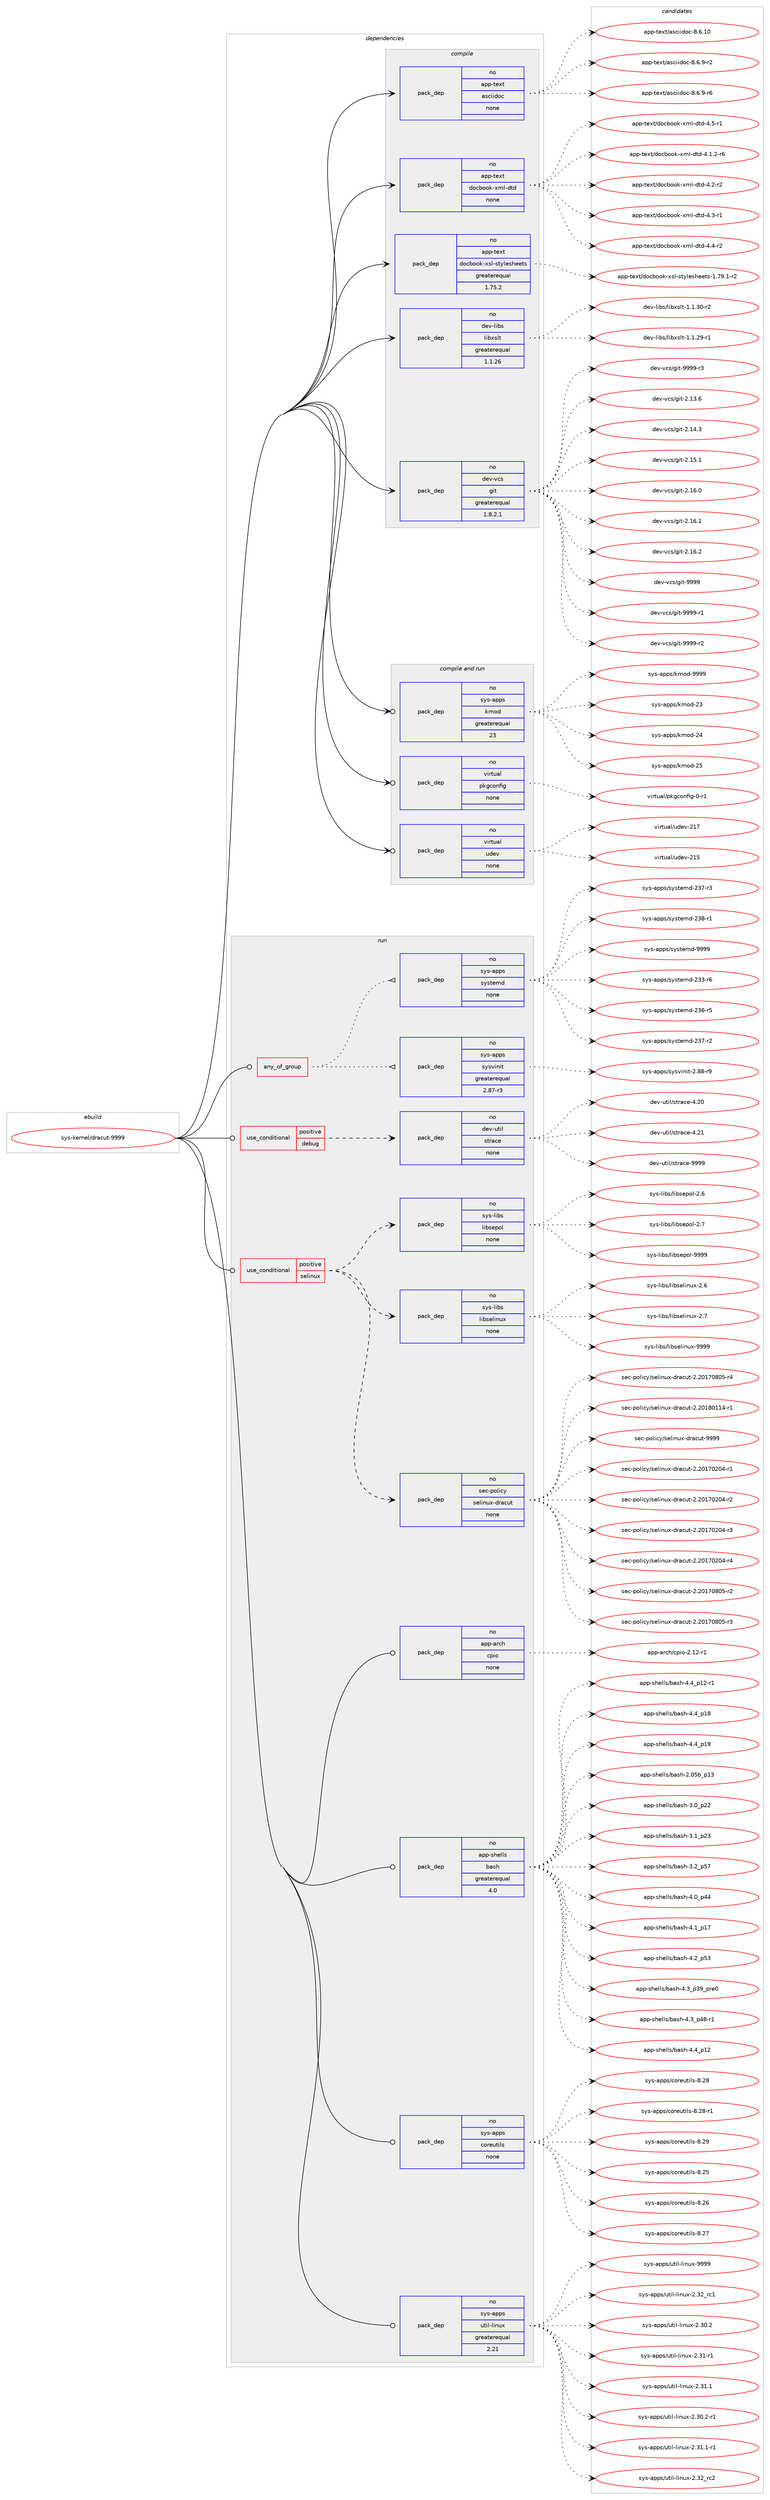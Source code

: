 digraph prolog {

# *************
# Graph options
# *************

newrank=true;
concentrate=true;
compound=true;
graph [rankdir=LR,fontname=Helvetica,fontsize=10,ranksep=1.5];#, ranksep=2.5, nodesep=0.2];
edge  [arrowhead=vee];
node  [fontname=Helvetica,fontsize=10];

# **********
# The ebuild
# **********

subgraph cluster_leftcol {
color=gray;
rank=same;
label=<<i>ebuild</i>>;
id [label="sys-kernel/dracut-9999", color=red, width=4, href="../sys-kernel/dracut-9999.svg"];
}

# ****************
# The dependencies
# ****************

subgraph cluster_midcol {
color=gray;
label=<<i>dependencies</i>>;
subgraph cluster_compile {
fillcolor="#eeeeee";
style=filled;
label=<<i>compile</i>>;
subgraph pack6244 {
dependency7054 [label=<<TABLE BORDER="0" CELLBORDER="1" CELLSPACING="0" CELLPADDING="4" WIDTH="220"><TR><TD ROWSPAN="6" CELLPADDING="30">pack_dep</TD></TR><TR><TD WIDTH="110">no</TD></TR><TR><TD>app-text</TD></TR><TR><TD>asciidoc</TD></TR><TR><TD>none</TD></TR><TR><TD></TD></TR></TABLE>>, shape=none, color=blue];
}
id:e -> dependency7054:w [weight=20,style="solid",arrowhead="vee"];
subgraph pack6245 {
dependency7055 [label=<<TABLE BORDER="0" CELLBORDER="1" CELLSPACING="0" CELLPADDING="4" WIDTH="220"><TR><TD ROWSPAN="6" CELLPADDING="30">pack_dep</TD></TR><TR><TD WIDTH="110">no</TD></TR><TR><TD>app-text</TD></TR><TR><TD>docbook-xml-dtd</TD></TR><TR><TD>none</TD></TR><TR><TD></TD></TR></TABLE>>, shape=none, color=blue];
}
id:e -> dependency7055:w [weight=20,style="solid",arrowhead="vee"];
subgraph pack6246 {
dependency7056 [label=<<TABLE BORDER="0" CELLBORDER="1" CELLSPACING="0" CELLPADDING="4" WIDTH="220"><TR><TD ROWSPAN="6" CELLPADDING="30">pack_dep</TD></TR><TR><TD WIDTH="110">no</TD></TR><TR><TD>app-text</TD></TR><TR><TD>docbook-xsl-stylesheets</TD></TR><TR><TD>greaterequal</TD></TR><TR><TD>1.75.2</TD></TR></TABLE>>, shape=none, color=blue];
}
id:e -> dependency7056:w [weight=20,style="solid",arrowhead="vee"];
subgraph pack6247 {
dependency7057 [label=<<TABLE BORDER="0" CELLBORDER="1" CELLSPACING="0" CELLPADDING="4" WIDTH="220"><TR><TD ROWSPAN="6" CELLPADDING="30">pack_dep</TD></TR><TR><TD WIDTH="110">no</TD></TR><TR><TD>dev-libs</TD></TR><TR><TD>libxslt</TD></TR><TR><TD>greaterequal</TD></TR><TR><TD>1.1.26</TD></TR></TABLE>>, shape=none, color=blue];
}
id:e -> dependency7057:w [weight=20,style="solid",arrowhead="vee"];
subgraph pack6248 {
dependency7058 [label=<<TABLE BORDER="0" CELLBORDER="1" CELLSPACING="0" CELLPADDING="4" WIDTH="220"><TR><TD ROWSPAN="6" CELLPADDING="30">pack_dep</TD></TR><TR><TD WIDTH="110">no</TD></TR><TR><TD>dev-vcs</TD></TR><TR><TD>git</TD></TR><TR><TD>greaterequal</TD></TR><TR><TD>1.8.2.1</TD></TR></TABLE>>, shape=none, color=blue];
}
id:e -> dependency7058:w [weight=20,style="solid",arrowhead="vee"];
}
subgraph cluster_compileandrun {
fillcolor="#eeeeee";
style=filled;
label=<<i>compile and run</i>>;
subgraph pack6249 {
dependency7059 [label=<<TABLE BORDER="0" CELLBORDER="1" CELLSPACING="0" CELLPADDING="4" WIDTH="220"><TR><TD ROWSPAN="6" CELLPADDING="30">pack_dep</TD></TR><TR><TD WIDTH="110">no</TD></TR><TR><TD>sys-apps</TD></TR><TR><TD>kmod</TD></TR><TR><TD>greaterequal</TD></TR><TR><TD>23</TD></TR></TABLE>>, shape=none, color=blue];
}
id:e -> dependency7059:w [weight=20,style="solid",arrowhead="odotvee"];
subgraph pack6250 {
dependency7060 [label=<<TABLE BORDER="0" CELLBORDER="1" CELLSPACING="0" CELLPADDING="4" WIDTH="220"><TR><TD ROWSPAN="6" CELLPADDING="30">pack_dep</TD></TR><TR><TD WIDTH="110">no</TD></TR><TR><TD>virtual</TD></TR><TR><TD>pkgconfig</TD></TR><TR><TD>none</TD></TR><TR><TD></TD></TR></TABLE>>, shape=none, color=blue];
}
id:e -> dependency7060:w [weight=20,style="solid",arrowhead="odotvee"];
subgraph pack6251 {
dependency7061 [label=<<TABLE BORDER="0" CELLBORDER="1" CELLSPACING="0" CELLPADDING="4" WIDTH="220"><TR><TD ROWSPAN="6" CELLPADDING="30">pack_dep</TD></TR><TR><TD WIDTH="110">no</TD></TR><TR><TD>virtual</TD></TR><TR><TD>udev</TD></TR><TR><TD>none</TD></TR><TR><TD></TD></TR></TABLE>>, shape=none, color=blue];
}
id:e -> dependency7061:w [weight=20,style="solid",arrowhead="odotvee"];
}
subgraph cluster_run {
fillcolor="#eeeeee";
style=filled;
label=<<i>run</i>>;
subgraph any55 {
dependency7062 [label=<<TABLE BORDER="0" CELLBORDER="1" CELLSPACING="0" CELLPADDING="4"><TR><TD CELLPADDING="10">any_of_group</TD></TR></TABLE>>, shape=none, color=red];subgraph pack6252 {
dependency7063 [label=<<TABLE BORDER="0" CELLBORDER="1" CELLSPACING="0" CELLPADDING="4" WIDTH="220"><TR><TD ROWSPAN="6" CELLPADDING="30">pack_dep</TD></TR><TR><TD WIDTH="110">no</TD></TR><TR><TD>sys-apps</TD></TR><TR><TD>sysvinit</TD></TR><TR><TD>greaterequal</TD></TR><TR><TD>2.87-r3</TD></TR></TABLE>>, shape=none, color=blue];
}
dependency7062:e -> dependency7063:w [weight=20,style="dotted",arrowhead="oinv"];
subgraph pack6253 {
dependency7064 [label=<<TABLE BORDER="0" CELLBORDER="1" CELLSPACING="0" CELLPADDING="4" WIDTH="220"><TR><TD ROWSPAN="6" CELLPADDING="30">pack_dep</TD></TR><TR><TD WIDTH="110">no</TD></TR><TR><TD>sys-apps</TD></TR><TR><TD>systemd</TD></TR><TR><TD>none</TD></TR><TR><TD></TD></TR></TABLE>>, shape=none, color=blue];
}
dependency7062:e -> dependency7064:w [weight=20,style="dotted",arrowhead="oinv"];
}
id:e -> dependency7062:w [weight=20,style="solid",arrowhead="odot"];
subgraph cond756 {
dependency7065 [label=<<TABLE BORDER="0" CELLBORDER="1" CELLSPACING="0" CELLPADDING="4"><TR><TD ROWSPAN="3" CELLPADDING="10">use_conditional</TD></TR><TR><TD>positive</TD></TR><TR><TD>debug</TD></TR></TABLE>>, shape=none, color=red];
subgraph pack6254 {
dependency7066 [label=<<TABLE BORDER="0" CELLBORDER="1" CELLSPACING="0" CELLPADDING="4" WIDTH="220"><TR><TD ROWSPAN="6" CELLPADDING="30">pack_dep</TD></TR><TR><TD WIDTH="110">no</TD></TR><TR><TD>dev-util</TD></TR><TR><TD>strace</TD></TR><TR><TD>none</TD></TR><TR><TD></TD></TR></TABLE>>, shape=none, color=blue];
}
dependency7065:e -> dependency7066:w [weight=20,style="dashed",arrowhead="vee"];
}
id:e -> dependency7065:w [weight=20,style="solid",arrowhead="odot"];
subgraph cond757 {
dependency7067 [label=<<TABLE BORDER="0" CELLBORDER="1" CELLSPACING="0" CELLPADDING="4"><TR><TD ROWSPAN="3" CELLPADDING="10">use_conditional</TD></TR><TR><TD>positive</TD></TR><TR><TD>selinux</TD></TR></TABLE>>, shape=none, color=red];
subgraph pack6255 {
dependency7068 [label=<<TABLE BORDER="0" CELLBORDER="1" CELLSPACING="0" CELLPADDING="4" WIDTH="220"><TR><TD ROWSPAN="6" CELLPADDING="30">pack_dep</TD></TR><TR><TD WIDTH="110">no</TD></TR><TR><TD>sec-policy</TD></TR><TR><TD>selinux-dracut</TD></TR><TR><TD>none</TD></TR><TR><TD></TD></TR></TABLE>>, shape=none, color=blue];
}
dependency7067:e -> dependency7068:w [weight=20,style="dashed",arrowhead="vee"];
subgraph pack6256 {
dependency7069 [label=<<TABLE BORDER="0" CELLBORDER="1" CELLSPACING="0" CELLPADDING="4" WIDTH="220"><TR><TD ROWSPAN="6" CELLPADDING="30">pack_dep</TD></TR><TR><TD WIDTH="110">no</TD></TR><TR><TD>sys-libs</TD></TR><TR><TD>libselinux</TD></TR><TR><TD>none</TD></TR><TR><TD></TD></TR></TABLE>>, shape=none, color=blue];
}
dependency7067:e -> dependency7069:w [weight=20,style="dashed",arrowhead="vee"];
subgraph pack6257 {
dependency7070 [label=<<TABLE BORDER="0" CELLBORDER="1" CELLSPACING="0" CELLPADDING="4" WIDTH="220"><TR><TD ROWSPAN="6" CELLPADDING="30">pack_dep</TD></TR><TR><TD WIDTH="110">no</TD></TR><TR><TD>sys-libs</TD></TR><TR><TD>libsepol</TD></TR><TR><TD>none</TD></TR><TR><TD></TD></TR></TABLE>>, shape=none, color=blue];
}
dependency7067:e -> dependency7070:w [weight=20,style="dashed",arrowhead="vee"];
}
id:e -> dependency7067:w [weight=20,style="solid",arrowhead="odot"];
subgraph pack6258 {
dependency7071 [label=<<TABLE BORDER="0" CELLBORDER="1" CELLSPACING="0" CELLPADDING="4" WIDTH="220"><TR><TD ROWSPAN="6" CELLPADDING="30">pack_dep</TD></TR><TR><TD WIDTH="110">no</TD></TR><TR><TD>app-arch</TD></TR><TR><TD>cpio</TD></TR><TR><TD>none</TD></TR><TR><TD></TD></TR></TABLE>>, shape=none, color=blue];
}
id:e -> dependency7071:w [weight=20,style="solid",arrowhead="odot"];
subgraph pack6259 {
dependency7072 [label=<<TABLE BORDER="0" CELLBORDER="1" CELLSPACING="0" CELLPADDING="4" WIDTH="220"><TR><TD ROWSPAN="6" CELLPADDING="30">pack_dep</TD></TR><TR><TD WIDTH="110">no</TD></TR><TR><TD>app-shells</TD></TR><TR><TD>bash</TD></TR><TR><TD>greaterequal</TD></TR><TR><TD>4.0</TD></TR></TABLE>>, shape=none, color=blue];
}
id:e -> dependency7072:w [weight=20,style="solid",arrowhead="odot"];
subgraph pack6260 {
dependency7073 [label=<<TABLE BORDER="0" CELLBORDER="1" CELLSPACING="0" CELLPADDING="4" WIDTH="220"><TR><TD ROWSPAN="6" CELLPADDING="30">pack_dep</TD></TR><TR><TD WIDTH="110">no</TD></TR><TR><TD>sys-apps</TD></TR><TR><TD>coreutils</TD></TR><TR><TD>none</TD></TR><TR><TD></TD></TR></TABLE>>, shape=none, color=blue];
}
id:e -> dependency7073:w [weight=20,style="solid",arrowhead="odot"];
subgraph pack6261 {
dependency7074 [label=<<TABLE BORDER="0" CELLBORDER="1" CELLSPACING="0" CELLPADDING="4" WIDTH="220"><TR><TD ROWSPAN="6" CELLPADDING="30">pack_dep</TD></TR><TR><TD WIDTH="110">no</TD></TR><TR><TD>sys-apps</TD></TR><TR><TD>util-linux</TD></TR><TR><TD>greaterequal</TD></TR><TR><TD>2.21</TD></TR></TABLE>>, shape=none, color=blue];
}
id:e -> dependency7074:w [weight=20,style="solid",arrowhead="odot"];
}
}

# **************
# The candidates
# **************

subgraph cluster_choices {
rank=same;
color=gray;
label=<<i>candidates</i>>;

subgraph choice6244 {
color=black;
nodesep=1;
choice97112112451161011201164797115991051051001119945564654464948 [label="app-text/asciidoc-8.6.10", color=red, width=4,href="../app-text/asciidoc-8.6.10.svg"];
choice9711211245116101120116479711599105105100111994556465446574511450 [label="app-text/asciidoc-8.6.9-r2", color=red, width=4,href="../app-text/asciidoc-8.6.9-r2.svg"];
choice9711211245116101120116479711599105105100111994556465446574511454 [label="app-text/asciidoc-8.6.9-r6", color=red, width=4,href="../app-text/asciidoc-8.6.9-r6.svg"];
dependency7054:e -> choice97112112451161011201164797115991051051001119945564654464948:w [style=dotted,weight="100"];
dependency7054:e -> choice9711211245116101120116479711599105105100111994556465446574511450:w [style=dotted,weight="100"];
dependency7054:e -> choice9711211245116101120116479711599105105100111994556465446574511454:w [style=dotted,weight="100"];
}
subgraph choice6245 {
color=black;
nodesep=1;
choice971121124511610112011647100111999811111110745120109108451001161004552464946504511454 [label="app-text/docbook-xml-dtd-4.1.2-r6", color=red, width=4,href="../app-text/docbook-xml-dtd-4.1.2-r6.svg"];
choice97112112451161011201164710011199981111111074512010910845100116100455246504511450 [label="app-text/docbook-xml-dtd-4.2-r2", color=red, width=4,href="../app-text/docbook-xml-dtd-4.2-r2.svg"];
choice97112112451161011201164710011199981111111074512010910845100116100455246514511449 [label="app-text/docbook-xml-dtd-4.3-r1", color=red, width=4,href="../app-text/docbook-xml-dtd-4.3-r1.svg"];
choice97112112451161011201164710011199981111111074512010910845100116100455246524511450 [label="app-text/docbook-xml-dtd-4.4-r2", color=red, width=4,href="../app-text/docbook-xml-dtd-4.4-r2.svg"];
choice97112112451161011201164710011199981111111074512010910845100116100455246534511449 [label="app-text/docbook-xml-dtd-4.5-r1", color=red, width=4,href="../app-text/docbook-xml-dtd-4.5-r1.svg"];
dependency7055:e -> choice971121124511610112011647100111999811111110745120109108451001161004552464946504511454:w [style=dotted,weight="100"];
dependency7055:e -> choice97112112451161011201164710011199981111111074512010910845100116100455246504511450:w [style=dotted,weight="100"];
dependency7055:e -> choice97112112451161011201164710011199981111111074512010910845100116100455246514511449:w [style=dotted,weight="100"];
dependency7055:e -> choice97112112451161011201164710011199981111111074512010910845100116100455246524511450:w [style=dotted,weight="100"];
dependency7055:e -> choice97112112451161011201164710011199981111111074512010910845100116100455246534511449:w [style=dotted,weight="100"];
}
subgraph choice6246 {
color=black;
nodesep=1;
choice97112112451161011201164710011199981111111074512011510845115116121108101115104101101116115454946555746494511450 [label="app-text/docbook-xsl-stylesheets-1.79.1-r2", color=red, width=4,href="../app-text/docbook-xsl-stylesheets-1.79.1-r2.svg"];
dependency7056:e -> choice97112112451161011201164710011199981111111074512011510845115116121108101115104101101116115454946555746494511450:w [style=dotted,weight="100"];
}
subgraph choice6247 {
color=black;
nodesep=1;
choice10010111845108105981154710810598120115108116454946494650574511449 [label="dev-libs/libxslt-1.1.29-r1", color=red, width=4,href="../dev-libs/libxslt-1.1.29-r1.svg"];
choice10010111845108105981154710810598120115108116454946494651484511450 [label="dev-libs/libxslt-1.1.30-r2", color=red, width=4,href="../dev-libs/libxslt-1.1.30-r2.svg"];
dependency7057:e -> choice10010111845108105981154710810598120115108116454946494650574511449:w [style=dotted,weight="100"];
dependency7057:e -> choice10010111845108105981154710810598120115108116454946494651484511450:w [style=dotted,weight="100"];
}
subgraph choice6248 {
color=black;
nodesep=1;
choice10010111845118991154710310511645504649514654 [label="dev-vcs/git-2.13.6", color=red, width=4,href="../dev-vcs/git-2.13.6.svg"];
choice10010111845118991154710310511645504649524651 [label="dev-vcs/git-2.14.3", color=red, width=4,href="../dev-vcs/git-2.14.3.svg"];
choice10010111845118991154710310511645504649534649 [label="dev-vcs/git-2.15.1", color=red, width=4,href="../dev-vcs/git-2.15.1.svg"];
choice10010111845118991154710310511645504649544648 [label="dev-vcs/git-2.16.0", color=red, width=4,href="../dev-vcs/git-2.16.0.svg"];
choice10010111845118991154710310511645504649544649 [label="dev-vcs/git-2.16.1", color=red, width=4,href="../dev-vcs/git-2.16.1.svg"];
choice10010111845118991154710310511645504649544650 [label="dev-vcs/git-2.16.2", color=red, width=4,href="../dev-vcs/git-2.16.2.svg"];
choice1001011184511899115471031051164557575757 [label="dev-vcs/git-9999", color=red, width=4,href="../dev-vcs/git-9999.svg"];
choice10010111845118991154710310511645575757574511449 [label="dev-vcs/git-9999-r1", color=red, width=4,href="../dev-vcs/git-9999-r1.svg"];
choice10010111845118991154710310511645575757574511450 [label="dev-vcs/git-9999-r2", color=red, width=4,href="../dev-vcs/git-9999-r2.svg"];
choice10010111845118991154710310511645575757574511451 [label="dev-vcs/git-9999-r3", color=red, width=4,href="../dev-vcs/git-9999-r3.svg"];
dependency7058:e -> choice10010111845118991154710310511645504649514654:w [style=dotted,weight="100"];
dependency7058:e -> choice10010111845118991154710310511645504649524651:w [style=dotted,weight="100"];
dependency7058:e -> choice10010111845118991154710310511645504649534649:w [style=dotted,weight="100"];
dependency7058:e -> choice10010111845118991154710310511645504649544648:w [style=dotted,weight="100"];
dependency7058:e -> choice10010111845118991154710310511645504649544649:w [style=dotted,weight="100"];
dependency7058:e -> choice10010111845118991154710310511645504649544650:w [style=dotted,weight="100"];
dependency7058:e -> choice1001011184511899115471031051164557575757:w [style=dotted,weight="100"];
dependency7058:e -> choice10010111845118991154710310511645575757574511449:w [style=dotted,weight="100"];
dependency7058:e -> choice10010111845118991154710310511645575757574511450:w [style=dotted,weight="100"];
dependency7058:e -> choice10010111845118991154710310511645575757574511451:w [style=dotted,weight="100"];
}
subgraph choice6249 {
color=black;
nodesep=1;
choice115121115459711211211547107109111100455051 [label="sys-apps/kmod-23", color=red, width=4,href="../sys-apps/kmod-23.svg"];
choice115121115459711211211547107109111100455052 [label="sys-apps/kmod-24", color=red, width=4,href="../sys-apps/kmod-24.svg"];
choice115121115459711211211547107109111100455053 [label="sys-apps/kmod-25", color=red, width=4,href="../sys-apps/kmod-25.svg"];
choice1151211154597112112115471071091111004557575757 [label="sys-apps/kmod-9999", color=red, width=4,href="../sys-apps/kmod-9999.svg"];
dependency7059:e -> choice115121115459711211211547107109111100455051:w [style=dotted,weight="100"];
dependency7059:e -> choice115121115459711211211547107109111100455052:w [style=dotted,weight="100"];
dependency7059:e -> choice115121115459711211211547107109111100455053:w [style=dotted,weight="100"];
dependency7059:e -> choice1151211154597112112115471071091111004557575757:w [style=dotted,weight="100"];
}
subgraph choice6250 {
color=black;
nodesep=1;
choice11810511411611797108471121071039911111010210510345484511449 [label="virtual/pkgconfig-0-r1", color=red, width=4,href="../virtual/pkgconfig-0-r1.svg"];
dependency7060:e -> choice11810511411611797108471121071039911111010210510345484511449:w [style=dotted,weight="100"];
}
subgraph choice6251 {
color=black;
nodesep=1;
choice118105114116117971084711710010111845504953 [label="virtual/udev-215", color=red, width=4,href="../virtual/udev-215.svg"];
choice118105114116117971084711710010111845504955 [label="virtual/udev-217", color=red, width=4,href="../virtual/udev-217.svg"];
dependency7061:e -> choice118105114116117971084711710010111845504953:w [style=dotted,weight="100"];
dependency7061:e -> choice118105114116117971084711710010111845504955:w [style=dotted,weight="100"];
}
subgraph choice6252 {
color=black;
nodesep=1;
choice11512111545971121121154711512111511810511010511645504656564511457 [label="sys-apps/sysvinit-2.88-r9", color=red, width=4,href="../sys-apps/sysvinit-2.88-r9.svg"];
dependency7063:e -> choice11512111545971121121154711512111511810511010511645504656564511457:w [style=dotted,weight="100"];
}
subgraph choice6253 {
color=black;
nodesep=1;
choice115121115459711211211547115121115116101109100455051514511454 [label="sys-apps/systemd-233-r6", color=red, width=4,href="../sys-apps/systemd-233-r6.svg"];
choice115121115459711211211547115121115116101109100455051544511453 [label="sys-apps/systemd-236-r5", color=red, width=4,href="../sys-apps/systemd-236-r5.svg"];
choice115121115459711211211547115121115116101109100455051554511450 [label="sys-apps/systemd-237-r2", color=red, width=4,href="../sys-apps/systemd-237-r2.svg"];
choice115121115459711211211547115121115116101109100455051554511451 [label="sys-apps/systemd-237-r3", color=red, width=4,href="../sys-apps/systemd-237-r3.svg"];
choice115121115459711211211547115121115116101109100455051564511449 [label="sys-apps/systemd-238-r1", color=red, width=4,href="../sys-apps/systemd-238-r1.svg"];
choice1151211154597112112115471151211151161011091004557575757 [label="sys-apps/systemd-9999", color=red, width=4,href="../sys-apps/systemd-9999.svg"];
dependency7064:e -> choice115121115459711211211547115121115116101109100455051514511454:w [style=dotted,weight="100"];
dependency7064:e -> choice115121115459711211211547115121115116101109100455051544511453:w [style=dotted,weight="100"];
dependency7064:e -> choice115121115459711211211547115121115116101109100455051554511450:w [style=dotted,weight="100"];
dependency7064:e -> choice115121115459711211211547115121115116101109100455051554511451:w [style=dotted,weight="100"];
dependency7064:e -> choice115121115459711211211547115121115116101109100455051564511449:w [style=dotted,weight="100"];
dependency7064:e -> choice1151211154597112112115471151211151161011091004557575757:w [style=dotted,weight="100"];
}
subgraph choice6254 {
color=black;
nodesep=1;
choice100101118451171161051084711511611497991014552465048 [label="dev-util/strace-4.20", color=red, width=4,href="../dev-util/strace-4.20.svg"];
choice100101118451171161051084711511611497991014552465049 [label="dev-util/strace-4.21", color=red, width=4,href="../dev-util/strace-4.21.svg"];
choice100101118451171161051084711511611497991014557575757 [label="dev-util/strace-9999", color=red, width=4,href="../dev-util/strace-9999.svg"];
dependency7066:e -> choice100101118451171161051084711511611497991014552465048:w [style=dotted,weight="100"];
dependency7066:e -> choice100101118451171161051084711511611497991014552465049:w [style=dotted,weight="100"];
dependency7066:e -> choice100101118451171161051084711511611497991014557575757:w [style=dotted,weight="100"];
}
subgraph choice6255 {
color=black;
nodesep=1;
choice1151019945112111108105991214711510110810511011712045100114979911711645504650484955485048524511449 [label="sec-policy/selinux-dracut-2.20170204-r1", color=red, width=4,href="../sec-policy/selinux-dracut-2.20170204-r1.svg"];
choice1151019945112111108105991214711510110810511011712045100114979911711645504650484955485048524511450 [label="sec-policy/selinux-dracut-2.20170204-r2", color=red, width=4,href="../sec-policy/selinux-dracut-2.20170204-r2.svg"];
choice1151019945112111108105991214711510110810511011712045100114979911711645504650484955485048524511451 [label="sec-policy/selinux-dracut-2.20170204-r3", color=red, width=4,href="../sec-policy/selinux-dracut-2.20170204-r3.svg"];
choice1151019945112111108105991214711510110810511011712045100114979911711645504650484955485048524511452 [label="sec-policy/selinux-dracut-2.20170204-r4", color=red, width=4,href="../sec-policy/selinux-dracut-2.20170204-r4.svg"];
choice1151019945112111108105991214711510110810511011712045100114979911711645504650484955485648534511450 [label="sec-policy/selinux-dracut-2.20170805-r2", color=red, width=4,href="../sec-policy/selinux-dracut-2.20170805-r2.svg"];
choice1151019945112111108105991214711510110810511011712045100114979911711645504650484955485648534511451 [label="sec-policy/selinux-dracut-2.20170805-r3", color=red, width=4,href="../sec-policy/selinux-dracut-2.20170805-r3.svg"];
choice1151019945112111108105991214711510110810511011712045100114979911711645504650484955485648534511452 [label="sec-policy/selinux-dracut-2.20170805-r4", color=red, width=4,href="../sec-policy/selinux-dracut-2.20170805-r4.svg"];
choice1151019945112111108105991214711510110810511011712045100114979911711645504650484956484949524511449 [label="sec-policy/selinux-dracut-2.20180114-r1", color=red, width=4,href="../sec-policy/selinux-dracut-2.20180114-r1.svg"];
choice115101994511211110810599121471151011081051101171204510011497991171164557575757 [label="sec-policy/selinux-dracut-9999", color=red, width=4,href="../sec-policy/selinux-dracut-9999.svg"];
dependency7068:e -> choice1151019945112111108105991214711510110810511011712045100114979911711645504650484955485048524511449:w [style=dotted,weight="100"];
dependency7068:e -> choice1151019945112111108105991214711510110810511011712045100114979911711645504650484955485048524511450:w [style=dotted,weight="100"];
dependency7068:e -> choice1151019945112111108105991214711510110810511011712045100114979911711645504650484955485048524511451:w [style=dotted,weight="100"];
dependency7068:e -> choice1151019945112111108105991214711510110810511011712045100114979911711645504650484955485048524511452:w [style=dotted,weight="100"];
dependency7068:e -> choice1151019945112111108105991214711510110810511011712045100114979911711645504650484955485648534511450:w [style=dotted,weight="100"];
dependency7068:e -> choice1151019945112111108105991214711510110810511011712045100114979911711645504650484955485648534511451:w [style=dotted,weight="100"];
dependency7068:e -> choice1151019945112111108105991214711510110810511011712045100114979911711645504650484955485648534511452:w [style=dotted,weight="100"];
dependency7068:e -> choice1151019945112111108105991214711510110810511011712045100114979911711645504650484956484949524511449:w [style=dotted,weight="100"];
dependency7068:e -> choice115101994511211110810599121471151011081051101171204510011497991171164557575757:w [style=dotted,weight="100"];
}
subgraph choice6256 {
color=black;
nodesep=1;
choice1151211154510810598115471081059811510110810511011712045504654 [label="sys-libs/libselinux-2.6", color=red, width=4,href="../sys-libs/libselinux-2.6.svg"];
choice1151211154510810598115471081059811510110810511011712045504655 [label="sys-libs/libselinux-2.7", color=red, width=4,href="../sys-libs/libselinux-2.7.svg"];
choice115121115451081059811547108105981151011081051101171204557575757 [label="sys-libs/libselinux-9999", color=red, width=4,href="../sys-libs/libselinux-9999.svg"];
dependency7069:e -> choice1151211154510810598115471081059811510110810511011712045504654:w [style=dotted,weight="100"];
dependency7069:e -> choice1151211154510810598115471081059811510110810511011712045504655:w [style=dotted,weight="100"];
dependency7069:e -> choice115121115451081059811547108105981151011081051101171204557575757:w [style=dotted,weight="100"];
}
subgraph choice6257 {
color=black;
nodesep=1;
choice1151211154510810598115471081059811510111211110845504654 [label="sys-libs/libsepol-2.6", color=red, width=4,href="../sys-libs/libsepol-2.6.svg"];
choice1151211154510810598115471081059811510111211110845504655 [label="sys-libs/libsepol-2.7", color=red, width=4,href="../sys-libs/libsepol-2.7.svg"];
choice115121115451081059811547108105981151011121111084557575757 [label="sys-libs/libsepol-9999", color=red, width=4,href="../sys-libs/libsepol-9999.svg"];
dependency7070:e -> choice1151211154510810598115471081059811510111211110845504654:w [style=dotted,weight="100"];
dependency7070:e -> choice1151211154510810598115471081059811510111211110845504655:w [style=dotted,weight="100"];
dependency7070:e -> choice115121115451081059811547108105981151011121111084557575757:w [style=dotted,weight="100"];
}
subgraph choice6258 {
color=black;
nodesep=1;
choice97112112459711499104479911210511145504649504511449 [label="app-arch/cpio-2.12-r1", color=red, width=4,href="../app-arch/cpio-2.12-r1.svg"];
dependency7071:e -> choice97112112459711499104479911210511145504649504511449:w [style=dotted,weight="100"];
}
subgraph choice6259 {
color=black;
nodesep=1;
choice9711211245115104101108108115479897115104455046485398951124951 [label="app-shells/bash-2.05b_p13", color=red, width=4,href="../app-shells/bash-2.05b_p13.svg"];
choice971121124511510410110810811547989711510445514648951125050 [label="app-shells/bash-3.0_p22", color=red, width=4,href="../app-shells/bash-3.0_p22.svg"];
choice971121124511510410110810811547989711510445514649951125051 [label="app-shells/bash-3.1_p23", color=red, width=4,href="../app-shells/bash-3.1_p23.svg"];
choice971121124511510410110810811547989711510445514650951125355 [label="app-shells/bash-3.2_p57", color=red, width=4,href="../app-shells/bash-3.2_p57.svg"];
choice971121124511510410110810811547989711510445524648951125252 [label="app-shells/bash-4.0_p44", color=red, width=4,href="../app-shells/bash-4.0_p44.svg"];
choice971121124511510410110810811547989711510445524649951124955 [label="app-shells/bash-4.1_p17", color=red, width=4,href="../app-shells/bash-4.1_p17.svg"];
choice971121124511510410110810811547989711510445524650951125351 [label="app-shells/bash-4.2_p53", color=red, width=4,href="../app-shells/bash-4.2_p53.svg"];
choice9711211245115104101108108115479897115104455246519511251579511211410148 [label="app-shells/bash-4.3_p39_pre0", color=red, width=4,href="../app-shells/bash-4.3_p39_pre0.svg"];
choice9711211245115104101108108115479897115104455246519511252564511449 [label="app-shells/bash-4.3_p48-r1", color=red, width=4,href="../app-shells/bash-4.3_p48-r1.svg"];
choice971121124511510410110810811547989711510445524652951124950 [label="app-shells/bash-4.4_p12", color=red, width=4,href="../app-shells/bash-4.4_p12.svg"];
choice9711211245115104101108108115479897115104455246529511249504511449 [label="app-shells/bash-4.4_p12-r1", color=red, width=4,href="../app-shells/bash-4.4_p12-r1.svg"];
choice971121124511510410110810811547989711510445524652951124956 [label="app-shells/bash-4.4_p18", color=red, width=4,href="../app-shells/bash-4.4_p18.svg"];
choice971121124511510410110810811547989711510445524652951124957 [label="app-shells/bash-4.4_p19", color=red, width=4,href="../app-shells/bash-4.4_p19.svg"];
dependency7072:e -> choice9711211245115104101108108115479897115104455046485398951124951:w [style=dotted,weight="100"];
dependency7072:e -> choice971121124511510410110810811547989711510445514648951125050:w [style=dotted,weight="100"];
dependency7072:e -> choice971121124511510410110810811547989711510445514649951125051:w [style=dotted,weight="100"];
dependency7072:e -> choice971121124511510410110810811547989711510445514650951125355:w [style=dotted,weight="100"];
dependency7072:e -> choice971121124511510410110810811547989711510445524648951125252:w [style=dotted,weight="100"];
dependency7072:e -> choice971121124511510410110810811547989711510445524649951124955:w [style=dotted,weight="100"];
dependency7072:e -> choice971121124511510410110810811547989711510445524650951125351:w [style=dotted,weight="100"];
dependency7072:e -> choice9711211245115104101108108115479897115104455246519511251579511211410148:w [style=dotted,weight="100"];
dependency7072:e -> choice9711211245115104101108108115479897115104455246519511252564511449:w [style=dotted,weight="100"];
dependency7072:e -> choice971121124511510410110810811547989711510445524652951124950:w [style=dotted,weight="100"];
dependency7072:e -> choice9711211245115104101108108115479897115104455246529511249504511449:w [style=dotted,weight="100"];
dependency7072:e -> choice971121124511510410110810811547989711510445524652951124956:w [style=dotted,weight="100"];
dependency7072:e -> choice971121124511510410110810811547989711510445524652951124957:w [style=dotted,weight="100"];
}
subgraph choice6260 {
color=black;
nodesep=1;
choice115121115459711211211547991111141011171161051081154556465053 [label="sys-apps/coreutils-8.25", color=red, width=4,href="../sys-apps/coreutils-8.25.svg"];
choice115121115459711211211547991111141011171161051081154556465054 [label="sys-apps/coreutils-8.26", color=red, width=4,href="../sys-apps/coreutils-8.26.svg"];
choice115121115459711211211547991111141011171161051081154556465055 [label="sys-apps/coreutils-8.27", color=red, width=4,href="../sys-apps/coreutils-8.27.svg"];
choice115121115459711211211547991111141011171161051081154556465056 [label="sys-apps/coreutils-8.28", color=red, width=4,href="../sys-apps/coreutils-8.28.svg"];
choice1151211154597112112115479911111410111711610510811545564650564511449 [label="sys-apps/coreutils-8.28-r1", color=red, width=4,href="../sys-apps/coreutils-8.28-r1.svg"];
choice115121115459711211211547991111141011171161051081154556465057 [label="sys-apps/coreutils-8.29", color=red, width=4,href="../sys-apps/coreutils-8.29.svg"];
dependency7073:e -> choice115121115459711211211547991111141011171161051081154556465053:w [style=dotted,weight="100"];
dependency7073:e -> choice115121115459711211211547991111141011171161051081154556465054:w [style=dotted,weight="100"];
dependency7073:e -> choice115121115459711211211547991111141011171161051081154556465055:w [style=dotted,weight="100"];
dependency7073:e -> choice115121115459711211211547991111141011171161051081154556465056:w [style=dotted,weight="100"];
dependency7073:e -> choice1151211154597112112115479911111410111711610510811545564650564511449:w [style=dotted,weight="100"];
dependency7073:e -> choice115121115459711211211547991111141011171161051081154556465057:w [style=dotted,weight="100"];
}
subgraph choice6261 {
color=black;
nodesep=1;
choice115121115459711211211547117116105108451081051101171204550465150951149949 [label="sys-apps/util-linux-2.32_rc1", color=red, width=4,href="../sys-apps/util-linux-2.32_rc1.svg"];
choice1151211154597112112115471171161051084510810511011712045504651484650 [label="sys-apps/util-linux-2.30.2", color=red, width=4,href="../sys-apps/util-linux-2.30.2.svg"];
choice1151211154597112112115471171161051084510810511011712045504651494511449 [label="sys-apps/util-linux-2.31-r1", color=red, width=4,href="../sys-apps/util-linux-2.31-r1.svg"];
choice1151211154597112112115471171161051084510810511011712045504651494649 [label="sys-apps/util-linux-2.31.1", color=red, width=4,href="../sys-apps/util-linux-2.31.1.svg"];
choice11512111545971121121154711711610510845108105110117120455046514846504511449 [label="sys-apps/util-linux-2.30.2-r1", color=red, width=4,href="../sys-apps/util-linux-2.30.2-r1.svg"];
choice11512111545971121121154711711610510845108105110117120455046514946494511449 [label="sys-apps/util-linux-2.31.1-r1", color=red, width=4,href="../sys-apps/util-linux-2.31.1-r1.svg"];
choice115121115459711211211547117116105108451081051101171204550465150951149950 [label="sys-apps/util-linux-2.32_rc2", color=red, width=4,href="../sys-apps/util-linux-2.32_rc2.svg"];
choice115121115459711211211547117116105108451081051101171204557575757 [label="sys-apps/util-linux-9999", color=red, width=4,href="../sys-apps/util-linux-9999.svg"];
dependency7074:e -> choice115121115459711211211547117116105108451081051101171204550465150951149949:w [style=dotted,weight="100"];
dependency7074:e -> choice1151211154597112112115471171161051084510810511011712045504651484650:w [style=dotted,weight="100"];
dependency7074:e -> choice1151211154597112112115471171161051084510810511011712045504651494511449:w [style=dotted,weight="100"];
dependency7074:e -> choice1151211154597112112115471171161051084510810511011712045504651494649:w [style=dotted,weight="100"];
dependency7074:e -> choice11512111545971121121154711711610510845108105110117120455046514846504511449:w [style=dotted,weight="100"];
dependency7074:e -> choice11512111545971121121154711711610510845108105110117120455046514946494511449:w [style=dotted,weight="100"];
dependency7074:e -> choice115121115459711211211547117116105108451081051101171204550465150951149950:w [style=dotted,weight="100"];
dependency7074:e -> choice115121115459711211211547117116105108451081051101171204557575757:w [style=dotted,weight="100"];
}
}

}
